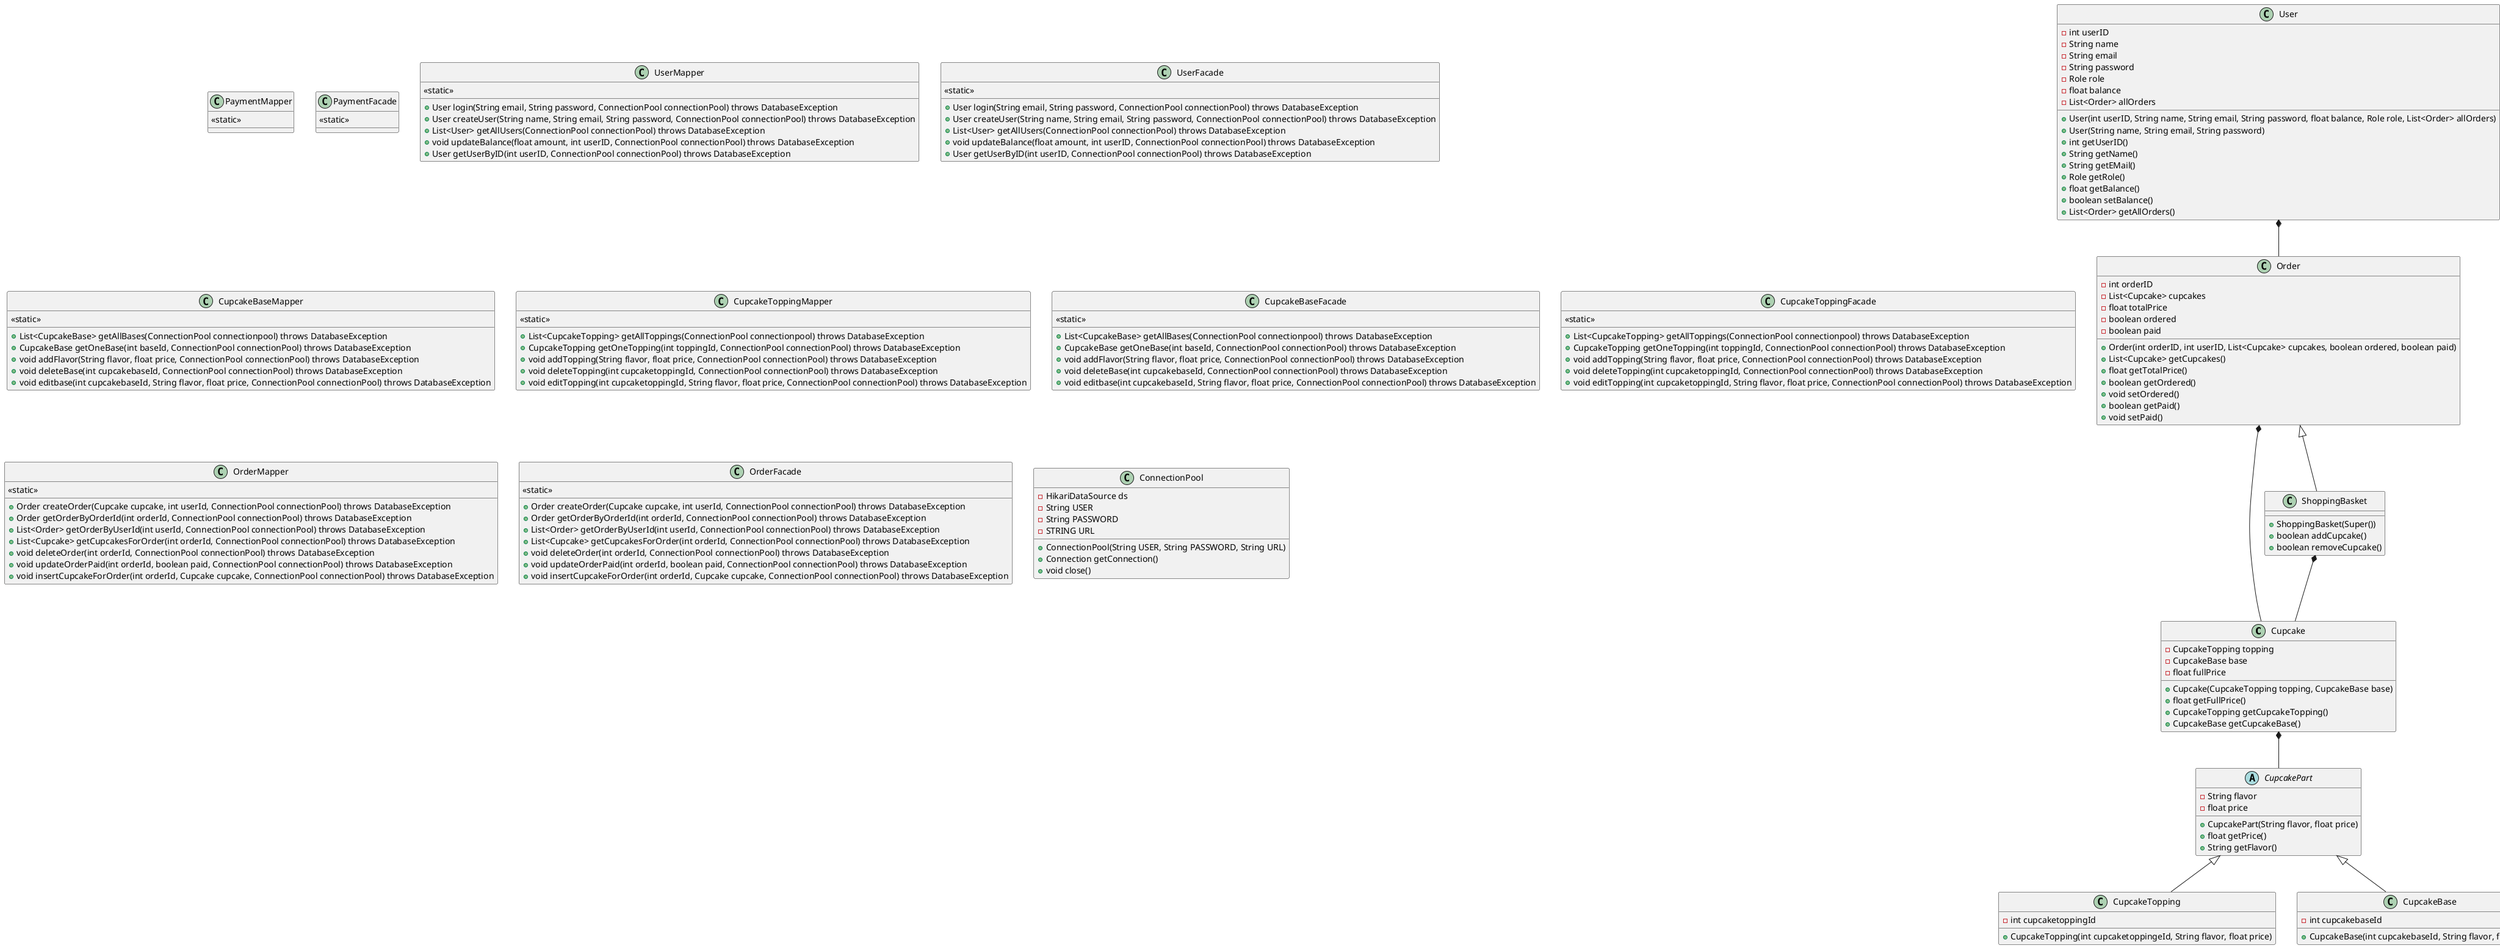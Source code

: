 @startuml
'https://plantuml.com/class-diagram

class Cupcake{
- CupcakeTopping topping
- CupcakeBase base
- float fullPrice
+ Cupcake(CupcakeTopping topping, CupcakeBase base)
+ float getFullPrice()
+ CupcakeTopping getCupcakeTopping()
+ CupcakeBase getCupcakeBase()
}

abstract class CupcakePart{
- String flavor
- float price
+ CupcakePart(String flavor, float price)
+ float getPrice()
+ String getFlavor()
}


class CupcakeTopping{
- int cupcaketoppingId
+ CupcakeTopping(int cupcaketoppingeId, String flavor, float price)
}

class CupcakeBase{
- int cupcakebaseId
+ CupcakeBase(int cupcakebaseId, String flavor, float price)
}

class User{
- int userID
- String name
- String email
- String password
- Role role
- float balance
- List<Order> allOrders
+ User(int userID, String name, String email, String password, float balance, Role role, List<Order> allOrders)
+ User(String name, String email, String password)
+ int getUserID()
+ String getName()
+ String getEMail()
+ Role getRole()
+ float getBalance()
+ boolean setBalance()
+ List<Order> getAllOrders()
}

class ShoppingBasket{
+ ShoppingBasket(Super())
+ boolean addCupcake()
+ boolean removeCupcake()
}

class Order{
- int orderID
- List<Cupcake> cupcakes
- float totalPrice
- boolean ordered
- boolean paid
+ Order(int orderID, int userID, List<Cupcake> cupcakes, boolean ordered, boolean paid)
+ List<Cupcake> getCupcakes()
+ float getTotalPrice()
+ boolean getOrdered()
+ void setOrdered()
+ boolean getPaid()
+ void setPaid()
}

static class PaymentMapper{
<<static>>
}

static class PaymentFacade{
<<static>>

}

class UserMapper{
<<static>>
+ User login(String email, String password, ConnectionPool connectionPool) throws DatabaseException
+ User createUser(String name, String email, String password, ConnectionPool connectionPool) throws DatabaseException
+ List<User> getAllUsers(ConnectionPool connectionPool) throws DatabaseException
+ void updateBalance(float amount, int userID, ConnectionPool connectionPool) throws DatabaseException
+ User getUserByID(int userID, ConnectionPool connectionPool) throws DatabaseException
}

class UserFacade{
<<static>>
+ User login(String email, String password, ConnectionPool connectionPool) throws DatabaseException
+ User createUser(String name, String email, String password, ConnectionPool connectionPool) throws DatabaseException
+ List<User> getAllUsers(ConnectionPool connectionPool) throws DatabaseException
+ void updateBalance(float amount, int userID, ConnectionPool connectionPool) throws DatabaseException
+ User getUserByID(int userID, ConnectionPool connectionPool) throws DatabaseException

}

class CupcakeBaseMapper{
<<static>>

+ List<CupcakeBase> getAllBases(ConnectionPool connectionpool) throws DatabaseException
+ CupcakeBase getOneBase(int baseId, ConnectionPool connectionPool) throws DatabaseException
+ void addFlavor(String flavor, float price, ConnectionPool connectionPool) throws DatabaseException
+ void deleteBase(int cupcakebaseId, ConnectionPool connectionPool) throws DatabaseException
+ void editbase(int cupcakebaseId, String flavor, float price, ConnectionPool connectionPool) throws DatabaseException
}
class CupcakeToppingMapper{
<<static>>

+ List<CupcakeTopping> getAllToppings(ConnectionPool connectionpool) throws DatabaseException
+ CupcakeTopping getOneTopping(int toppingId, ConnectionPool connectionPool) throws DatabaseException
+ void addTopping(String flavor, float price, ConnectionPool connectionPool) throws DatabaseException
+ void deleteTopping(int cupcaketoppingId, ConnectionPool connectionPool) throws DatabaseException
+ void editTopping(int cupcaketoppingId, String flavor, float price, ConnectionPool connectionPool) throws DatabaseException
}

class CupcakeBaseFacade{
<<static>>

+ List<CupcakeBase> getAllBases(ConnectionPool connectionpool) throws DatabaseException
+ CupcakeBase getOneBase(int baseId, ConnectionPool connectionPool) throws DatabaseException
+ void addFlavor(String flavor, float price, ConnectionPool connectionPool) throws DatabaseException
+ void deleteBase(int cupcakebaseId, ConnectionPool connectionPool) throws DatabaseException
+ void editbase(int cupcakebaseId, String flavor, float price, ConnectionPool connectionPool) throws DatabaseException
}

class CupcakeToppingFacade{
<<static>>

+ List<CupcakeTopping> getAllToppings(ConnectionPool connectionpool) throws DatabaseException
+ CupcakeTopping getOneTopping(int toppingId, ConnectionPool connectionPool) throws DatabaseException
+ void addTopping(String flavor, float price, ConnectionPool connectionPool) throws DatabaseException
+ void deleteTopping(int cupcaketoppingId, ConnectionPool connectionPool) throws DatabaseException
+ void editTopping(int cupcaketoppingId, String flavor, float price, ConnectionPool connectionPool) throws DatabaseException
}

class OrderMapper{
<<static>>
+ Order createOrder(Cupcake cupcake, int userId, ConnectionPool connectionPool) throws DatabaseException
+ Order getOrderByOrderId(int orderId, ConnectionPool connectionPool) throws DatabaseException
+ List<Order> getOrderByUserId(int userId, ConnectionPool connectionPool) throws DatabaseException
+ List<Cupcake> getCupcakesForOrder(int orderId, ConnectionPool connectionPool) throws DatabaseException
+ void deleteOrder(int orderId, ConnectionPool connectionPool) throws DatabaseException
+ void updateOrderPaid(int orderId, boolean paid, ConnectionPool connectionPool) throws DatabaseException
+ void insertCupcakeForOrder(int orderId, Cupcake cupcake, ConnectionPool connectionPool) throws DatabaseException
}

class OrderFacade{
<<static>>
+ Order createOrder(Cupcake cupcake, int userId, ConnectionPool connectionPool) throws DatabaseException
+ Order getOrderByOrderId(int orderId, ConnectionPool connectionPool) throws DatabaseException
+ List<Order> getOrderByUserId(int userId, ConnectionPool connectionPool) throws DatabaseException
+ List<Cupcake> getCupcakesForOrder(int orderId, ConnectionPool connectionPool) throws DatabaseException
+ void deleteOrder(int orderId, ConnectionPool connectionPool) throws DatabaseException
+ void updateOrderPaid(int orderId, boolean paid, ConnectionPool connectionPool) throws DatabaseException
+ void insertCupcakeForOrder(int orderId, Cupcake cupcake, ConnectionPool connectionPool) throws DatabaseException
}

class ConnectionPool{
- HikariDataSource ds
- String USER
- String PASSWORD
- STRING URL
+ ConnectionPool(String USER, String PASSWORD, String URL)
+ Connection getConnection()
+ void close()
}

User *-- Order
Order <|-- ShoppingBasket
Order *-- Cupcake
ShoppingBasket *-- Cupcake
Cupcake *-- CupcakePart
CupcakePart <|-- CupcakeTopping
CupcakePart <|-- CupcakeBase

@enduml